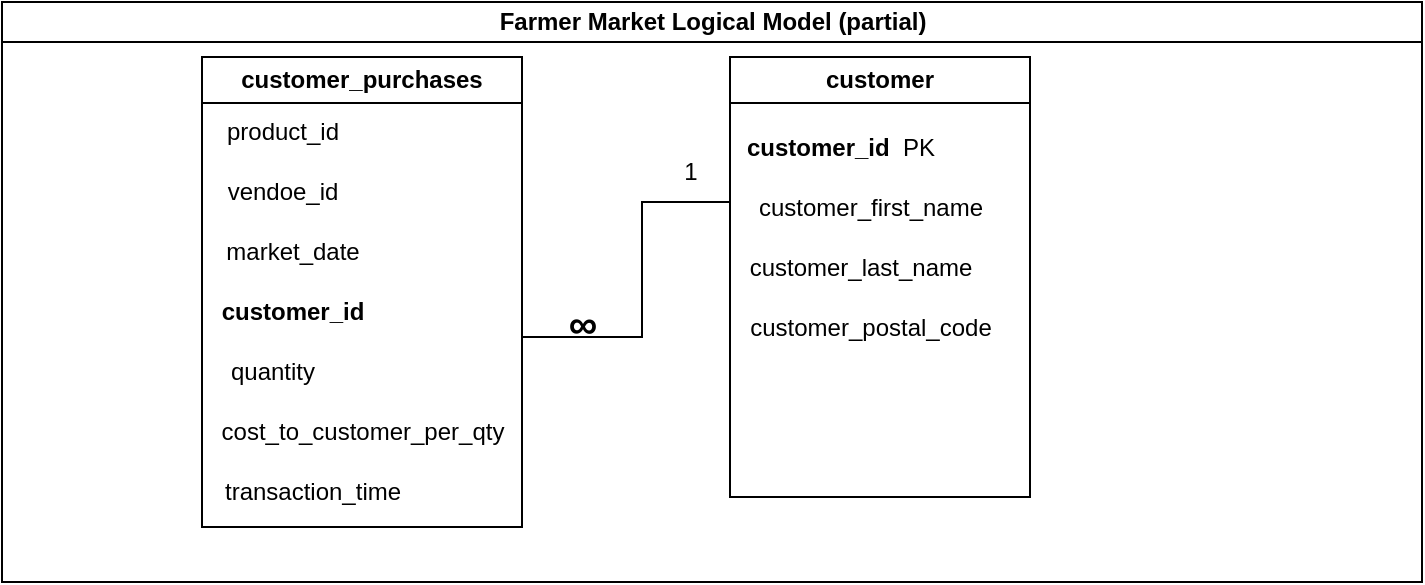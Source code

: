 <?xml version="1.0" encoding="UTF-8"?>
<!-- Do not edit this file with editors other than draw.io -->
<!DOCTYPE svg PUBLIC "-//W3C//DTD SVG 1.1//EN" "http://www.w3.org/Graphics/SVG/1.1/DTD/svg11.dtd">
<svg xmlns="http://www.w3.org/2000/svg" xmlns:xlink="http://www.w3.org/1999/xlink" version="1.1" width="711px" height="291px" viewBox="-0.5 -0.5 711 291" content="&lt;mxfile host=&quot;app.diagrams.net&quot; agent=&quot;Mozilla/5.0 (Windows NT 10.0; Win64; x64) AppleWebKit/537.36 (KHTML, like Gecko) Chrome/131.0.0.0 Safari/537.36&quot; version=&quot;25.0.3&quot;&gt;&#10;  &lt;diagram id=&quot;prtHgNgQTEPvFCAcTncT&quot; name=&quot;Page-1&quot;&gt;&#10;    &lt;mxGraphModel dx=&quot;1050&quot; dy=&quot;522&quot; grid=&quot;1&quot; gridSize=&quot;10&quot; guides=&quot;1&quot; tooltips=&quot;1&quot; connect=&quot;1&quot; arrows=&quot;1&quot; fold=&quot;1&quot; page=&quot;1&quot; pageScale=&quot;1&quot; pageWidth=&quot;827&quot; pageHeight=&quot;1169&quot; math=&quot;0&quot; shadow=&quot;0&quot;&gt;&#10;      &lt;root&gt;&#10;        &lt;mxCell id=&quot;0&quot; /&gt;&#10;        &lt;mxCell id=&quot;1&quot; parent=&quot;0&quot; /&gt;&#10;        &lt;mxCell id=&quot;dNxyNK7c78bLwvsdeMH5-11&quot; value=&quot;Farmer Market Logical Model (partial)&quot; style=&quot;swimlane;html=1;startSize=20;horizontal=1;containerType=tree;glass=0;&quot; parent=&quot;1&quot; vertex=&quot;1&quot;&gt;&#10;          &lt;mxGeometry x=&quot;70&quot; y=&quot;100&quot; width=&quot;710&quot; height=&quot;290&quot; as=&quot;geometry&quot; /&gt;&#10;        &lt;/mxCell&gt;&#10;        &lt;mxCell id=&quot;d8qmcgOsmMIcODJ5APxC-32&quot; value=&quot;customer&quot; style=&quot;swimlane;whiteSpace=wrap;html=1;&quot; vertex=&quot;1&quot; parent=&quot;dNxyNK7c78bLwvsdeMH5-11&quot;&gt;&#10;          &lt;mxGeometry x=&quot;364&quot; y=&quot;27.5&quot; width=&quot;150&quot; height=&quot;220&quot; as=&quot;geometry&quot; /&gt;&#10;        &lt;/mxCell&gt;&#10;        &lt;mxCell id=&quot;d8qmcgOsmMIcODJ5APxC-33&quot; value=&quot;&amp;lt;b&amp;gt;customer_id&amp;amp;nbsp; &amp;lt;/b&amp;gt;PK&quot; style=&quot;text;html=1;align=center;verticalAlign=middle;resizable=0;points=[];autosize=1;strokeColor=none;fillColor=none;&quot; vertex=&quot;1&quot; parent=&quot;d8qmcgOsmMIcODJ5APxC-32&quot;&gt;&#10;          &lt;mxGeometry x=&quot;-5&quot; y=&quot;30&quot; width=&quot;120&quot; height=&quot;30&quot; as=&quot;geometry&quot; /&gt;&#10;        &lt;/mxCell&gt;&#10;        &lt;mxCell id=&quot;d8qmcgOsmMIcODJ5APxC-34&quot; value=&quot;customer_first_name&quot; style=&quot;text;html=1;align=center;verticalAlign=middle;resizable=0;points=[];autosize=1;strokeColor=none;fillColor=none;&quot; vertex=&quot;1&quot; parent=&quot;d8qmcgOsmMIcODJ5APxC-32&quot;&gt;&#10;          &lt;mxGeometry y=&quot;60&quot; width=&quot;140&quot; height=&quot;30&quot; as=&quot;geometry&quot; /&gt;&#10;        &lt;/mxCell&gt;&#10;        &lt;mxCell id=&quot;d8qmcgOsmMIcODJ5APxC-35&quot; value=&quot;customer_last_name&quot; style=&quot;text;html=1;align=center;verticalAlign=middle;resizable=0;points=[];autosize=1;strokeColor=none;fillColor=none;&quot; vertex=&quot;1&quot; parent=&quot;d8qmcgOsmMIcODJ5APxC-32&quot;&gt;&#10;          &lt;mxGeometry y=&quot;90&quot; width=&quot;130&quot; height=&quot;30&quot; as=&quot;geometry&quot; /&gt;&#10;        &lt;/mxCell&gt;&#10;        &lt;mxCell id=&quot;d8qmcgOsmMIcODJ5APxC-37&quot; value=&quot;customer_postal_code&quot; style=&quot;text;html=1;align=center;verticalAlign=middle;resizable=0;points=[];autosize=1;strokeColor=none;fillColor=none;&quot; vertex=&quot;1&quot; parent=&quot;d8qmcgOsmMIcODJ5APxC-32&quot;&gt;&#10;          &lt;mxGeometry y=&quot;120&quot; width=&quot;140&quot; height=&quot;30&quot; as=&quot;geometry&quot; /&gt;&#10;        &lt;/mxCell&gt;&#10;        &lt;mxCell id=&quot;d8qmcgOsmMIcODJ5APxC-38&quot; value=&quot;customer_purchases&quot; style=&quot;swimlane;whiteSpace=wrap;html=1;&quot; vertex=&quot;1&quot; parent=&quot;dNxyNK7c78bLwvsdeMH5-11&quot;&gt;&#10;          &lt;mxGeometry x=&quot;100&quot; y=&quot;27.5&quot; width=&quot;160&quot; height=&quot;235&quot; as=&quot;geometry&quot; /&gt;&#10;        &lt;/mxCell&gt;&#10;        &lt;mxCell id=&quot;d8qmcgOsmMIcODJ5APxC-39&quot; value=&quot;product_id&quot; style=&quot;text;html=1;align=center;verticalAlign=middle;resizable=0;points=[];autosize=1;strokeColor=none;fillColor=none;&quot; vertex=&quot;1&quot; parent=&quot;d8qmcgOsmMIcODJ5APxC-38&quot;&gt;&#10;          &lt;mxGeometry y=&quot;22.5&quot; width=&quot;80&quot; height=&quot;30&quot; as=&quot;geometry&quot; /&gt;&#10;        &lt;/mxCell&gt;&#10;        &lt;mxCell id=&quot;d8qmcgOsmMIcODJ5APxC-40&quot; value=&quot;vendoe_id&quot; style=&quot;text;html=1;align=center;verticalAlign=middle;resizable=0;points=[];autosize=1;strokeColor=none;fillColor=none;&quot; vertex=&quot;1&quot; parent=&quot;d8qmcgOsmMIcODJ5APxC-38&quot;&gt;&#10;          &lt;mxGeometry y=&quot;52.5&quot; width=&quot;80&quot; height=&quot;30&quot; as=&quot;geometry&quot; /&gt;&#10;        &lt;/mxCell&gt;&#10;        &lt;mxCell id=&quot;d8qmcgOsmMIcODJ5APxC-41&quot; value=&quot;market_date&quot; style=&quot;text;html=1;align=center;verticalAlign=middle;resizable=0;points=[];autosize=1;strokeColor=none;fillColor=none;&quot; vertex=&quot;1&quot; parent=&quot;d8qmcgOsmMIcODJ5APxC-38&quot;&gt;&#10;          &lt;mxGeometry y=&quot;82.5&quot; width=&quot;90&quot; height=&quot;30&quot; as=&quot;geometry&quot; /&gt;&#10;        &lt;/mxCell&gt;&#10;        &lt;mxCell id=&quot;d8qmcgOsmMIcODJ5APxC-42&quot; value=&quot;&amp;lt;b&amp;gt;customer_id&amp;lt;/b&amp;gt;&quot; style=&quot;text;html=1;align=center;verticalAlign=middle;resizable=0;points=[];autosize=1;strokeColor=none;fillColor=none;&quot; vertex=&quot;1&quot; parent=&quot;d8qmcgOsmMIcODJ5APxC-38&quot;&gt;&#10;          &lt;mxGeometry y=&quot;112.5&quot; width=&quot;90&quot; height=&quot;30&quot; as=&quot;geometry&quot; /&gt;&#10;        &lt;/mxCell&gt;&#10;        &lt;mxCell id=&quot;d8qmcgOsmMIcODJ5APxC-43&quot; value=&quot;quantity&quot; style=&quot;text;html=1;align=center;verticalAlign=middle;resizable=0;points=[];autosize=1;strokeColor=none;fillColor=none;&quot; vertex=&quot;1&quot; parent=&quot;d8qmcgOsmMIcODJ5APxC-38&quot;&gt;&#10;          &lt;mxGeometry y=&quot;142.5&quot; width=&quot;70&quot; height=&quot;30&quot; as=&quot;geometry&quot; /&gt;&#10;        &lt;/mxCell&gt;&#10;        &lt;mxCell id=&quot;d8qmcgOsmMIcODJ5APxC-44&quot; value=&quot;cost_to_customer_per_qty&quot; style=&quot;text;html=1;align=center;verticalAlign=middle;resizable=0;points=[];autosize=1;strokeColor=none;fillColor=none;&quot; vertex=&quot;1&quot; parent=&quot;d8qmcgOsmMIcODJ5APxC-38&quot;&gt;&#10;          &lt;mxGeometry y=&quot;172.5&quot; width=&quot;160&quot; height=&quot;30&quot; as=&quot;geometry&quot; /&gt;&#10;        &lt;/mxCell&gt;&#10;        &lt;mxCell id=&quot;d8qmcgOsmMIcODJ5APxC-45&quot; value=&quot;transaction_time&quot; style=&quot;text;html=1;align=center;verticalAlign=middle;resizable=0;points=[];autosize=1;strokeColor=none;fillColor=none;&quot; vertex=&quot;1&quot; parent=&quot;d8qmcgOsmMIcODJ5APxC-38&quot;&gt;&#10;          &lt;mxGeometry y=&quot;202.5&quot; width=&quot;110&quot; height=&quot;30&quot; as=&quot;geometry&quot; /&gt;&#10;        &lt;/mxCell&gt;&#10;        &lt;mxCell id=&quot;d8qmcgOsmMIcODJ5APxC-56&quot; value=&quot;&quot; style=&quot;shape=partialRectangle;whiteSpace=wrap;html=1;top=0;left=0;fillColor=none;&quot; vertex=&quot;1&quot; parent=&quot;dNxyNK7c78bLwvsdeMH5-11&quot;&gt;&#10;          &lt;mxGeometry x=&quot;260&quot; y=&quot;107.5&quot; width=&quot;60&quot; height=&quot;60&quot; as=&quot;geometry&quot; /&gt;&#10;        &lt;/mxCell&gt;&#10;        &lt;mxCell id=&quot;d8qmcgOsmMIcODJ5APxC-57&quot; value=&quot;&quot; style=&quot;shape=partialRectangle;whiteSpace=wrap;html=1;bottom=0;right=0;fillColor=none;&quot; vertex=&quot;1&quot; parent=&quot;dNxyNK7c78bLwvsdeMH5-11&quot;&gt;&#10;          &lt;mxGeometry x=&quot;320&quot; y=&quot;100&quot; width=&quot;44&quot; height=&quot;60&quot; as=&quot;geometry&quot; /&gt;&#10;        &lt;/mxCell&gt;&#10;        &lt;mxCell id=&quot;d8qmcgOsmMIcODJ5APxC-58&quot; value=&quot;1&quot; style=&quot;text;html=1;align=center;verticalAlign=middle;resizable=0;points=[];autosize=1;strokeColor=none;fillColor=none;&quot; vertex=&quot;1&quot; parent=&quot;dNxyNK7c78bLwvsdeMH5-11&quot;&gt;&#10;          &lt;mxGeometry x=&quot;329&quot; y=&quot;70&quot; width=&quot;30&quot; height=&quot;30&quot; as=&quot;geometry&quot; /&gt;&#10;        &lt;/mxCell&gt;&#10;        &lt;mxCell id=&quot;d8qmcgOsmMIcODJ5APxC-59&quot; value=&quot;&amp;lt;b&amp;gt;&amp;lt;font style=&amp;quot;font-size: 20px;&amp;quot;&amp;gt;∞&amp;lt;/font&amp;gt;&amp;lt;/b&amp;gt;&quot; style=&quot;text;html=1;align=center;verticalAlign=middle;resizable=0;points=[];autosize=1;strokeColor=none;fillColor=none;&quot; vertex=&quot;1&quot; parent=&quot;dNxyNK7c78bLwvsdeMH5-11&quot;&gt;&#10;          &lt;mxGeometry x=&quot;270&quot; y=&quot;140&quot; width=&quot;40&quot; height=&quot;40&quot; as=&quot;geometry&quot; /&gt;&#10;        &lt;/mxCell&gt;&#10;      &lt;/root&gt;&#10;    &lt;/mxGraphModel&gt;&#10;  &lt;/diagram&gt;&#10;&lt;/mxfile&gt;&#10;" resource="https://app.diagrams.net/?src=about#HDmytroMozghovyi%2Fsql%2Fmain%2F02_activities%2Fassignments%2Fimages%2FUntitled%20Diagram.drawio#%7B%22pageId%22%3A%22prtHgNgQTEPvFCAcTncT%22%7D"><defs/><g><g data-cell-id="0"><g data-cell-id="1"><g data-cell-id="dNxyNK7c78bLwvsdeMH5-11"><g><path d="M 0 20 L 0 0 L 710 0 L 710 20" fill="rgb(255, 255, 255)" stroke="rgb(0, 0, 0)" stroke-miterlimit="10" pointer-events="all"/><path d="M 0 20 L 0 290 L 710 290 L 710 20" fill="none" stroke="rgb(0, 0, 0)" stroke-miterlimit="10" pointer-events="none"/><path d="M 0 20 L 710 20" fill="none" stroke="rgb(0, 0, 0)" stroke-miterlimit="10" pointer-events="none"/></g><g><g transform="translate(-0.5 -0.5)"><switch><foreignObject pointer-events="none" width="100%" height="100%" requiredFeatures="http://www.w3.org/TR/SVG11/feature#Extensibility" style="overflow: visible; text-align: left;"><div xmlns="http://www.w3.org/1999/xhtml" style="display: flex; align-items: unsafe center; justify-content: unsafe center; width: 1px; height: 1px; padding-top: 10px; margin-left: 355px;"><div data-drawio-colors="color: rgb(0, 0, 0); " style="box-sizing: border-box; font-size: 0px; text-align: center;"><div style="display: inline-block; font-size: 12px; font-family: Helvetica; color: rgb(0, 0, 0); line-height: 1.2; pointer-events: all; font-weight: bold; white-space: nowrap;">Farmer Market Logical Model (partial)</div></div></div></foreignObject><text x="355" y="14" fill="rgb(0, 0, 0)" font-family="&quot;Helvetica&quot;" font-size="12px" text-anchor="middle" font-weight="bold">Farmer Market Logical Model (partial)</text></switch></g></g><g data-cell-id="d8qmcgOsmMIcODJ5APxC-32"><g><path d="M 364 50.5 L 364 27.5 L 514 27.5 L 514 50.5" fill="rgb(255, 255, 255)" stroke="rgb(0, 0, 0)" stroke-miterlimit="10" pointer-events="all"/><path d="M 364 50.5 L 364 247.5 L 514 247.5 L 514 50.5" fill="none" stroke="rgb(0, 0, 0)" stroke-miterlimit="10" pointer-events="none"/><path d="M 364 50.5 L 514 50.5" fill="none" stroke="rgb(0, 0, 0)" stroke-miterlimit="10" pointer-events="none"/></g><g><g transform="translate(-0.5 -0.5)"><switch><foreignObject pointer-events="none" width="100%" height="100%" requiredFeatures="http://www.w3.org/TR/SVG11/feature#Extensibility" style="overflow: visible; text-align: left;"><div xmlns="http://www.w3.org/1999/xhtml" style="display: flex; align-items: unsafe center; justify-content: unsafe center; width: 148px; height: 1px; padding-top: 39px; margin-left: 365px;"><div data-drawio-colors="color: rgb(0, 0, 0); " style="box-sizing: border-box; font-size: 0px; text-align: center;"><div style="display: inline-block; font-size: 12px; font-family: Helvetica; color: rgb(0, 0, 0); line-height: 1.2; pointer-events: all; font-weight: bold; white-space: normal; overflow-wrap: normal;">customer</div></div></div></foreignObject><text x="439" y="43" fill="rgb(0, 0, 0)" font-family="&quot;Helvetica&quot;" font-size="12px" text-anchor="middle" font-weight="bold">customer</text></switch></g></g><g data-cell-id="d8qmcgOsmMIcODJ5APxC-33"><g><rect x="359" y="57.5" width="120" height="30" fill="none" stroke="none" pointer-events="all"/></g><g><g transform="translate(-0.5 -0.5)"><switch><foreignObject pointer-events="none" width="100%" height="100%" requiredFeatures="http://www.w3.org/TR/SVG11/feature#Extensibility" style="overflow: visible; text-align: left;"><div xmlns="http://www.w3.org/1999/xhtml" style="display: flex; align-items: unsafe center; justify-content: unsafe center; width: 1px; height: 1px; padding-top: 73px; margin-left: 419px;"><div data-drawio-colors="color: rgb(0, 0, 0); " style="box-sizing: border-box; font-size: 0px; text-align: center;"><div style="display: inline-block; font-size: 12px; font-family: Helvetica; color: rgb(0, 0, 0); line-height: 1.2; pointer-events: all; white-space: nowrap;"><b>customer_id  </b>PK</div></div></div></foreignObject><text x="419" y="76" fill="rgb(0, 0, 0)" font-family="&quot;Helvetica&quot;" font-size="12px" text-anchor="middle">customer_id  PK</text></switch></g></g></g><g data-cell-id="d8qmcgOsmMIcODJ5APxC-34"><g><rect x="364" y="87.5" width="140" height="30" fill="none" stroke="none" pointer-events="all"/></g><g><g transform="translate(-0.5 -0.5)"><switch><foreignObject pointer-events="none" width="100%" height="100%" requiredFeatures="http://www.w3.org/TR/SVG11/feature#Extensibility" style="overflow: visible; text-align: left;"><div xmlns="http://www.w3.org/1999/xhtml" style="display: flex; align-items: unsafe center; justify-content: unsafe center; width: 1px; height: 1px; padding-top: 103px; margin-left: 434px;"><div data-drawio-colors="color: rgb(0, 0, 0); " style="box-sizing: border-box; font-size: 0px; text-align: center;"><div style="display: inline-block; font-size: 12px; font-family: Helvetica; color: rgb(0, 0, 0); line-height: 1.2; pointer-events: all; white-space: nowrap;">customer_first_name</div></div></div></foreignObject><text x="434" y="106" fill="rgb(0, 0, 0)" font-family="&quot;Helvetica&quot;" font-size="12px" text-anchor="middle">customer_first_name</text></switch></g></g></g><g data-cell-id="d8qmcgOsmMIcODJ5APxC-35"><g><rect x="364" y="117.5" width="130" height="30" fill="none" stroke="none" pointer-events="all"/></g><g><g transform="translate(-0.5 -0.5)"><switch><foreignObject pointer-events="none" width="100%" height="100%" requiredFeatures="http://www.w3.org/TR/SVG11/feature#Extensibility" style="overflow: visible; text-align: left;"><div xmlns="http://www.w3.org/1999/xhtml" style="display: flex; align-items: unsafe center; justify-content: unsafe center; width: 1px; height: 1px; padding-top: 133px; margin-left: 429px;"><div data-drawio-colors="color: rgb(0, 0, 0); " style="box-sizing: border-box; font-size: 0px; text-align: center;"><div style="display: inline-block; font-size: 12px; font-family: Helvetica; color: rgb(0, 0, 0); line-height: 1.2; pointer-events: all; white-space: nowrap;">customer_last_name</div></div></div></foreignObject><text x="429" y="136" fill="rgb(0, 0, 0)" font-family="&quot;Helvetica&quot;" font-size="12px" text-anchor="middle">customer_last_name</text></switch></g></g></g><g data-cell-id="d8qmcgOsmMIcODJ5APxC-37"><g><rect x="364" y="147.5" width="140" height="30" fill="none" stroke="none" pointer-events="all"/></g><g><g transform="translate(-0.5 -0.5)"><switch><foreignObject pointer-events="none" width="100%" height="100%" requiredFeatures="http://www.w3.org/TR/SVG11/feature#Extensibility" style="overflow: visible; text-align: left;"><div xmlns="http://www.w3.org/1999/xhtml" style="display: flex; align-items: unsafe center; justify-content: unsafe center; width: 1px; height: 1px; padding-top: 163px; margin-left: 434px;"><div data-drawio-colors="color: rgb(0, 0, 0); " style="box-sizing: border-box; font-size: 0px; text-align: center;"><div style="display: inline-block; font-size: 12px; font-family: Helvetica; color: rgb(0, 0, 0); line-height: 1.2; pointer-events: all; white-space: nowrap;">customer_postal_code</div></div></div></foreignObject><text x="434" y="166" fill="rgb(0, 0, 0)" font-family="&quot;Helvetica&quot;" font-size="12px" text-anchor="middle">customer_postal_code</text></switch></g></g></g></g><g data-cell-id="d8qmcgOsmMIcODJ5APxC-38"><g><path d="M 100 50.5 L 100 27.5 L 260 27.5 L 260 50.5" fill="rgb(255, 255, 255)" stroke="rgb(0, 0, 0)" stroke-miterlimit="10" pointer-events="all"/><path d="M 100 50.5 L 100 262.5 L 260 262.5 L 260 50.5" fill="none" stroke="rgb(0, 0, 0)" stroke-miterlimit="10" pointer-events="none"/><path d="M 100 50.5 L 260 50.5" fill="none" stroke="rgb(0, 0, 0)" stroke-miterlimit="10" pointer-events="none"/></g><g><g transform="translate(-0.5 -0.5)"><switch><foreignObject pointer-events="none" width="100%" height="100%" requiredFeatures="http://www.w3.org/TR/SVG11/feature#Extensibility" style="overflow: visible; text-align: left;"><div xmlns="http://www.w3.org/1999/xhtml" style="display: flex; align-items: unsafe center; justify-content: unsafe center; width: 158px; height: 1px; padding-top: 39px; margin-left: 101px;"><div data-drawio-colors="color: rgb(0, 0, 0); " style="box-sizing: border-box; font-size: 0px; text-align: center;"><div style="display: inline-block; font-size: 12px; font-family: Helvetica; color: rgb(0, 0, 0); line-height: 1.2; pointer-events: all; font-weight: bold; white-space: normal; overflow-wrap: normal;">customer_purchases</div></div></div></foreignObject><text x="180" y="43" fill="rgb(0, 0, 0)" font-family="&quot;Helvetica&quot;" font-size="12px" text-anchor="middle" font-weight="bold">customer_purchases</text></switch></g></g><g data-cell-id="d8qmcgOsmMIcODJ5APxC-39"><g><rect x="100" y="50" width="80" height="30" fill="none" stroke="none" pointer-events="all"/></g><g><g transform="translate(-0.5 -0.5)"><switch><foreignObject pointer-events="none" width="100%" height="100%" requiredFeatures="http://www.w3.org/TR/SVG11/feature#Extensibility" style="overflow: visible; text-align: left;"><div xmlns="http://www.w3.org/1999/xhtml" style="display: flex; align-items: unsafe center; justify-content: unsafe center; width: 1px; height: 1px; padding-top: 65px; margin-left: 140px;"><div data-drawio-colors="color: rgb(0, 0, 0); " style="box-sizing: border-box; font-size: 0px; text-align: center;"><div style="display: inline-block; font-size: 12px; font-family: Helvetica; color: rgb(0, 0, 0); line-height: 1.2; pointer-events: all; white-space: nowrap;">product_id</div></div></div></foreignObject><text x="140" y="69" fill="rgb(0, 0, 0)" font-family="&quot;Helvetica&quot;" font-size="12px" text-anchor="middle">product_id</text></switch></g></g></g><g data-cell-id="d8qmcgOsmMIcODJ5APxC-40"><g><rect x="100" y="80" width="80" height="30" fill="none" stroke="none" pointer-events="all"/></g><g><g transform="translate(-0.5 -0.5)"><switch><foreignObject pointer-events="none" width="100%" height="100%" requiredFeatures="http://www.w3.org/TR/SVG11/feature#Extensibility" style="overflow: visible; text-align: left;"><div xmlns="http://www.w3.org/1999/xhtml" style="display: flex; align-items: unsafe center; justify-content: unsafe center; width: 1px; height: 1px; padding-top: 95px; margin-left: 140px;"><div data-drawio-colors="color: rgb(0, 0, 0); " style="box-sizing: border-box; font-size: 0px; text-align: center;"><div style="display: inline-block; font-size: 12px; font-family: Helvetica; color: rgb(0, 0, 0); line-height: 1.2; pointer-events: all; white-space: nowrap;">vendoe_id</div></div></div></foreignObject><text x="140" y="99" fill="rgb(0, 0, 0)" font-family="&quot;Helvetica&quot;" font-size="12px" text-anchor="middle">vendoe_id</text></switch></g></g></g><g data-cell-id="d8qmcgOsmMIcODJ5APxC-41"><g><rect x="100" y="110" width="90" height="30" fill="none" stroke="none" pointer-events="all"/></g><g><g transform="translate(-0.5 -0.5)"><switch><foreignObject pointer-events="none" width="100%" height="100%" requiredFeatures="http://www.w3.org/TR/SVG11/feature#Extensibility" style="overflow: visible; text-align: left;"><div xmlns="http://www.w3.org/1999/xhtml" style="display: flex; align-items: unsafe center; justify-content: unsafe center; width: 1px; height: 1px; padding-top: 125px; margin-left: 145px;"><div data-drawio-colors="color: rgb(0, 0, 0); " style="box-sizing: border-box; font-size: 0px; text-align: center;"><div style="display: inline-block; font-size: 12px; font-family: Helvetica; color: rgb(0, 0, 0); line-height: 1.2; pointer-events: all; white-space: nowrap;">market_date</div></div></div></foreignObject><text x="145" y="129" fill="rgb(0, 0, 0)" font-family="&quot;Helvetica&quot;" font-size="12px" text-anchor="middle">market_date</text></switch></g></g></g><g data-cell-id="d8qmcgOsmMIcODJ5APxC-42"><g><rect x="100" y="140" width="90" height="30" fill="none" stroke="none" pointer-events="all"/></g><g><g transform="translate(-0.5 -0.5)"><switch><foreignObject pointer-events="none" width="100%" height="100%" requiredFeatures="http://www.w3.org/TR/SVG11/feature#Extensibility" style="overflow: visible; text-align: left;"><div xmlns="http://www.w3.org/1999/xhtml" style="display: flex; align-items: unsafe center; justify-content: unsafe center; width: 1px; height: 1px; padding-top: 155px; margin-left: 145px;"><div data-drawio-colors="color: rgb(0, 0, 0); " style="box-sizing: border-box; font-size: 0px; text-align: center;"><div style="display: inline-block; font-size: 12px; font-family: Helvetica; color: rgb(0, 0, 0); line-height: 1.2; pointer-events: all; white-space: nowrap;"><b>customer_id</b></div></div></div></foreignObject><text x="145" y="159" fill="rgb(0, 0, 0)" font-family="&quot;Helvetica&quot;" font-size="12px" text-anchor="middle">customer_id</text></switch></g></g></g><g data-cell-id="d8qmcgOsmMIcODJ5APxC-43"><g><rect x="100" y="170" width="70" height="30" fill="none" stroke="none" pointer-events="all"/></g><g><g transform="translate(-0.5 -0.5)"><switch><foreignObject pointer-events="none" width="100%" height="100%" requiredFeatures="http://www.w3.org/TR/SVG11/feature#Extensibility" style="overflow: visible; text-align: left;"><div xmlns="http://www.w3.org/1999/xhtml" style="display: flex; align-items: unsafe center; justify-content: unsafe center; width: 1px; height: 1px; padding-top: 185px; margin-left: 135px;"><div data-drawio-colors="color: rgb(0, 0, 0); " style="box-sizing: border-box; font-size: 0px; text-align: center;"><div style="display: inline-block; font-size: 12px; font-family: Helvetica; color: rgb(0, 0, 0); line-height: 1.2; pointer-events: all; white-space: nowrap;">quantity</div></div></div></foreignObject><text x="135" y="189" fill="rgb(0, 0, 0)" font-family="&quot;Helvetica&quot;" font-size="12px" text-anchor="middle">quantity</text></switch></g></g></g><g data-cell-id="d8qmcgOsmMIcODJ5APxC-44"><g><rect x="100" y="200" width="160" height="30" fill="none" stroke="none" pointer-events="all"/></g><g><g transform="translate(-0.5 -0.5)"><switch><foreignObject pointer-events="none" width="100%" height="100%" requiredFeatures="http://www.w3.org/TR/SVG11/feature#Extensibility" style="overflow: visible; text-align: left;"><div xmlns="http://www.w3.org/1999/xhtml" style="display: flex; align-items: unsafe center; justify-content: unsafe center; width: 1px; height: 1px; padding-top: 215px; margin-left: 180px;"><div data-drawio-colors="color: rgb(0, 0, 0); " style="box-sizing: border-box; font-size: 0px; text-align: center;"><div style="display: inline-block; font-size: 12px; font-family: Helvetica; color: rgb(0, 0, 0); line-height: 1.2; pointer-events: all; white-space: nowrap;">cost_to_customer_per_qty</div></div></div></foreignObject><text x="180" y="219" fill="rgb(0, 0, 0)" font-family="&quot;Helvetica&quot;" font-size="12px" text-anchor="middle">cost_to_customer_per_qty</text></switch></g></g></g><g data-cell-id="d8qmcgOsmMIcODJ5APxC-45"><g><rect x="100" y="230" width="110" height="30" fill="none" stroke="none" pointer-events="all"/></g><g><g transform="translate(-0.5 -0.5)"><switch><foreignObject pointer-events="none" width="100%" height="100%" requiredFeatures="http://www.w3.org/TR/SVG11/feature#Extensibility" style="overflow: visible; text-align: left;"><div xmlns="http://www.w3.org/1999/xhtml" style="display: flex; align-items: unsafe center; justify-content: unsafe center; width: 1px; height: 1px; padding-top: 245px; margin-left: 155px;"><div data-drawio-colors="color: rgb(0, 0, 0); " style="box-sizing: border-box; font-size: 0px; text-align: center;"><div style="display: inline-block; font-size: 12px; font-family: Helvetica; color: rgb(0, 0, 0); line-height: 1.2; pointer-events: all; white-space: nowrap;">transaction_time</div></div></div></foreignObject><text x="155" y="249" fill="rgb(0, 0, 0)" font-family="&quot;Helvetica&quot;" font-size="12px" text-anchor="middle">transaction_time</text></switch></g></g></g></g><g data-cell-id="d8qmcgOsmMIcODJ5APxC-56"><g><rect x="260" y="107.5" width="60" height="60" fill="none" stroke="none" pointer-events="all"/><path d="M 260 107.5 M 320 107.5 L 320 167.5 L 260 167.5" fill="none" stroke="rgb(0, 0, 0)" stroke-linecap="square" stroke-miterlimit="10" pointer-events="all"/></g></g><g data-cell-id="d8qmcgOsmMIcODJ5APxC-57"><g><rect x="320" y="100" width="44" height="60" fill="none" stroke="none" pointer-events="all"/><path d="M 320 100 L 364 100 M 364 160 M 320 160 L 320 100" fill="none" stroke="rgb(0, 0, 0)" stroke-linecap="square" stroke-miterlimit="10" pointer-events="all"/></g></g><g data-cell-id="d8qmcgOsmMIcODJ5APxC-58"><g><rect x="329" y="70" width="30" height="30" fill="none" stroke="none" pointer-events="all"/></g><g><g transform="translate(-0.5 -0.5)"><switch><foreignObject pointer-events="none" width="100%" height="100%" requiredFeatures="http://www.w3.org/TR/SVG11/feature#Extensibility" style="overflow: visible; text-align: left;"><div xmlns="http://www.w3.org/1999/xhtml" style="display: flex; align-items: unsafe center; justify-content: unsafe center; width: 1px; height: 1px; padding-top: 85px; margin-left: 344px;"><div data-drawio-colors="color: rgb(0, 0, 0); " style="box-sizing: border-box; font-size: 0px; text-align: center;"><div style="display: inline-block; font-size: 12px; font-family: Helvetica; color: rgb(0, 0, 0); line-height: 1.2; pointer-events: all; white-space: nowrap;">1</div></div></div></foreignObject><text x="344" y="89" fill="rgb(0, 0, 0)" font-family="&quot;Helvetica&quot;" font-size="12px" text-anchor="middle">1</text></switch></g></g></g><g data-cell-id="d8qmcgOsmMIcODJ5APxC-59"><g><rect x="270" y="140" width="40" height="40" fill="none" stroke="none" pointer-events="all"/></g><g><g transform="translate(-0.5 -0.5)"><switch><foreignObject pointer-events="none" width="100%" height="100%" requiredFeatures="http://www.w3.org/TR/SVG11/feature#Extensibility" style="overflow: visible; text-align: left;"><div xmlns="http://www.w3.org/1999/xhtml" style="display: flex; align-items: unsafe center; justify-content: unsafe center; width: 1px; height: 1px; padding-top: 160px; margin-left: 290px;"><div data-drawio-colors="color: rgb(0, 0, 0); " style="box-sizing: border-box; font-size: 0px; text-align: center;"><div style="display: inline-block; font-size: 12px; font-family: Helvetica; color: rgb(0, 0, 0); line-height: 1.2; pointer-events: all; white-space: nowrap;"><b><font style="font-size: 20px;">∞</font></b></div></div></div></foreignObject><text x="290" y="164" fill="rgb(0, 0, 0)" font-family="&quot;Helvetica&quot;" font-size="12px" text-anchor="middle">∞</text></switch></g></g></g></g></g></g></g><switch><g requiredFeatures="http://www.w3.org/TR/SVG11/feature#Extensibility"/><a transform="translate(0,-5)" xlink:href="https://www.drawio.com/doc/faq/svg-export-text-problems" target="_blank"><text text-anchor="middle" font-size="10px" x="50%" y="100%">Text is not SVG - cannot display</text></a></switch></svg>